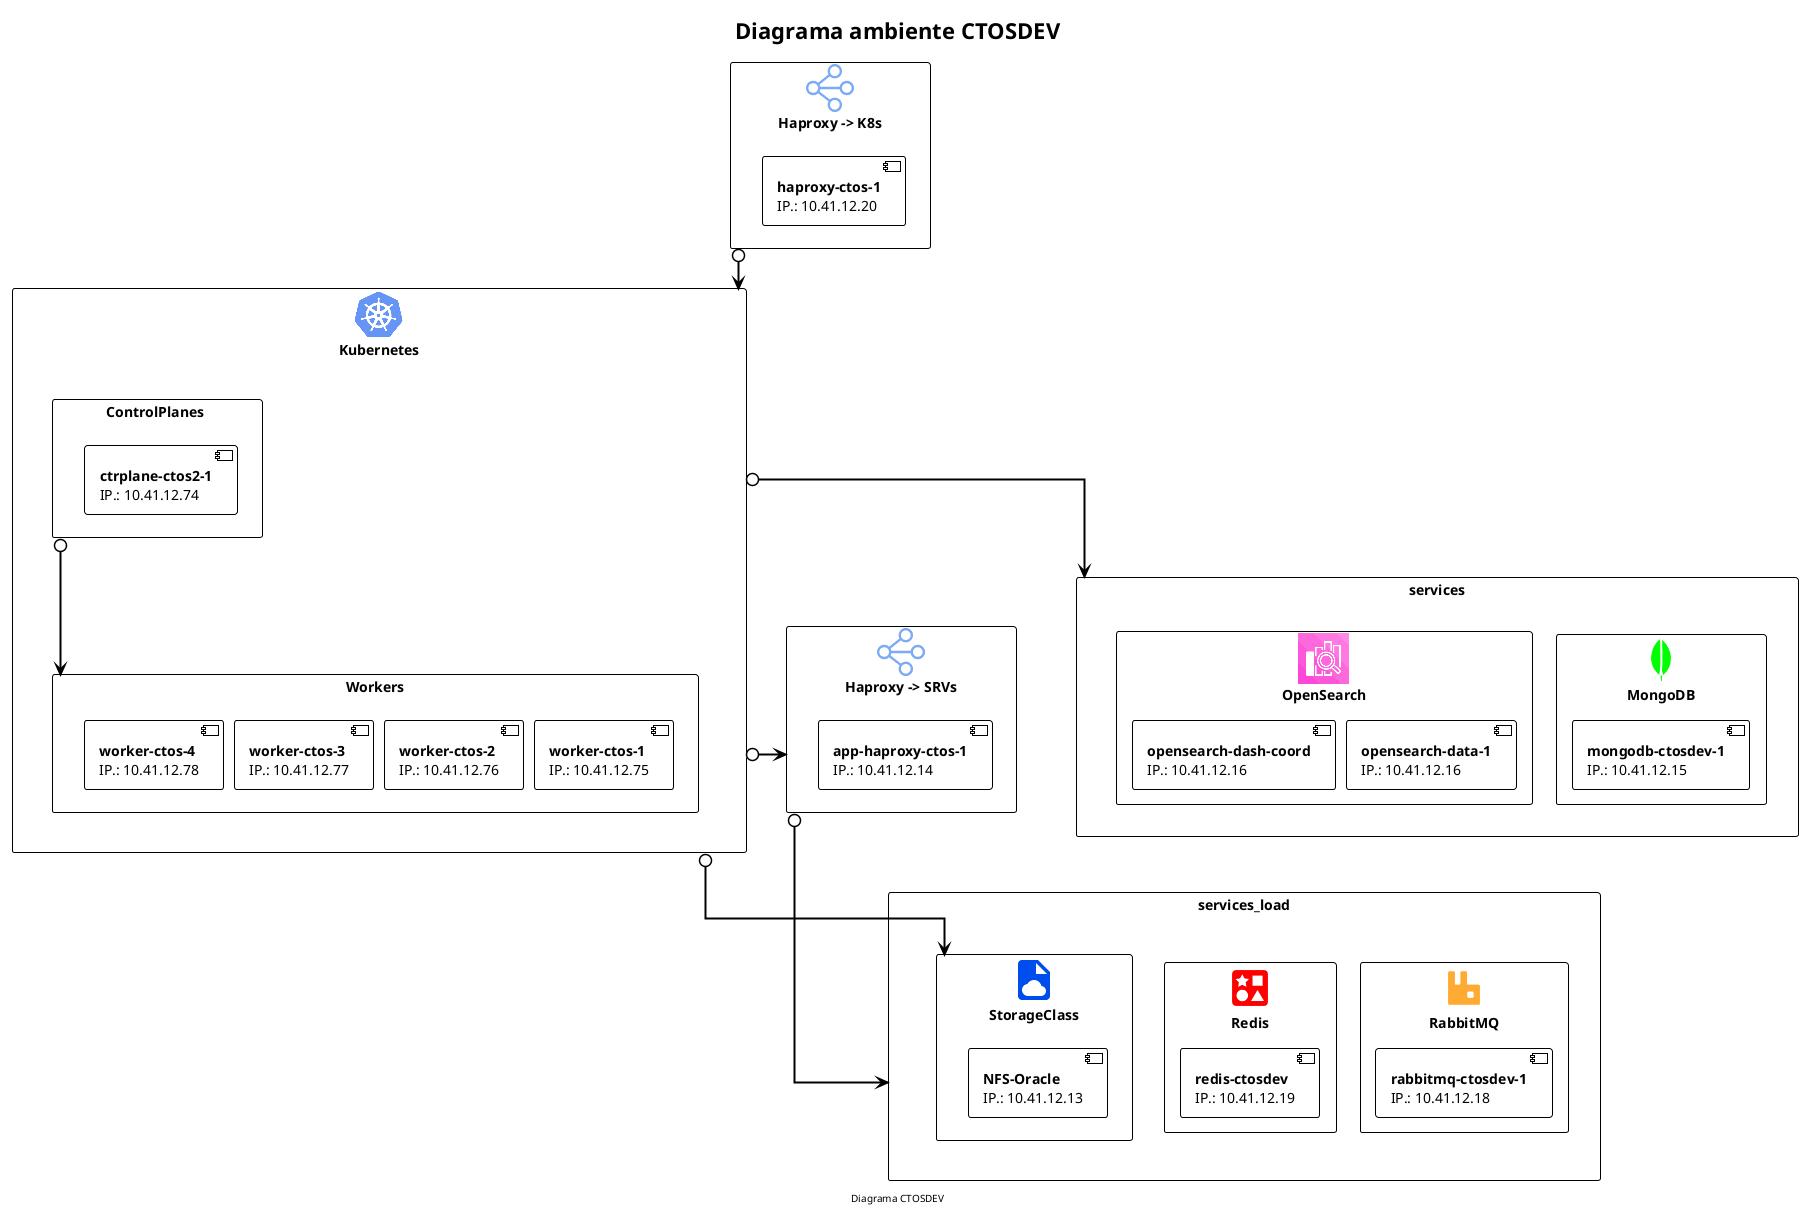 @startuml ctosdev
!theme plain

scale max 2048 width
skinparam Linetype ortho
skinparam nodesep 10
skinparam ranksep 10

skinparam ArrowThickness 2

' skinparam rectangle {
'     RoundCorner 20
'     RectangleBorderThickness 25
' }

'!define SPRITESURL https://raw.githubusercontent.com/plantuml-stdlib/gilbarbara-plantuml-sprites/v1.1/sprites
!include <kubernetes/k8s-sprites-unlabeled-25pct>
!include <logos/kubernetes>
!include <material/file_cloud>
!include <logos/consul>
!include <logos/oracle>
!include <logos/aws-open-search>
!include <cloudinsight/haproxy>
!include <cloudinsight/redis>
!include <cloudinsight/rabbitmq>
!include <cloudinsight/mongodb>
!include <cloudinsight/elasticsearch>
'!includeurl SPRITESURL/consul.puml
!include <office/Servers/application_server>
!include <kubernetes/k8s-sprites-unlabeled-25pct>

title: "**Diagrama ambiente CTOSDEV**"
footer Diagrama CTOSDEV

top to bottom direction

rectangle "<$haproxy,color=#7dabf5>\nHaproxy -> K8s" as haproxy_k8s  {
  component "**haproxy-ctos-1**\nIP.: 10.41.12.20" as haproxy-ctos-1{
  }
}


rectangle "<$kubernetes,color=#004DEE>\nKubernetes" as k8s_cluster {
  rectangle "ControlPlanes " as k8s_controlplane{
      component "**ctrplane-ctos2-1**\nIP.: 10.41.12.74" as ctrplane-ctos2-1 {
   }
  
  }

  rectangle "Workers" as workers {
      component "**worker-ctos-1**\nIP.: 10.41.12.75" as worker-ctos-1{
  }
      component "**worker-ctos-2**\nIP.: 10.41.12.76" as worker-ctos-2{
  }
      component "**worker-ctos-3**\nIP.: 10.41.12.77" as worker-ctos-3{
  }
      component "**worker-ctos-4**\nIP.: 10.41.12.78" as worker-ctos-4{
  }
  
  }
  haproxy_k8s 0-down-> k8s_cluster
  k8s_controlplane 0-down-> workers
}  


rectangle "<$haproxy,color=#7dabf5>\nHaproxy -> SRVs" as haproxy_aux  {
  component "**app-haproxy-ctos-1**\nIP.: 10.41.12.14" as app-haproxy-ctos-1 {
  }
}

rectangle "services_load" as srv_hprx { 
    
  rectangle "<$rabbitmq,color=#FFAA33>\nRabbitMQ" as rabbitmq_cluster {
    
    component "**rabbitmq-ctosdev-1**\nIP.: 10.41.12.18" as rabbitmq-ctosdev-1 {
    }
    
  }
    
  rectangle "<$redis,color=#FF0000>\nRedis" as redis_cluster {
    
    component "**redis-ctosdev**\nIP.: 10.41.12.19" as redis-ctosdev {
    }        
    } 
    
  rectangle "<$ma_file_cloud,color=#004DEE>\nStorageClass" as nfs {
    component "**NFS-Oracle**\nIP.: 10.41.12.13" as nfs-Oracle{
    }
  }


  k8s_cluster 0-down-> haproxy_aux
  k8s_cluster 0-down-> nfs
  haproxy_aux 0-down-> srv_hprx
}

rectangle "services" as srv {
    
  rectangle "<$mongodb,color=#00FF00>\nMongoDB" as mongodb_infra {
    
    component "**mongodb-ctosdev-1**\nIP.: 10.41.12.15" as mongodb-ctosdev-1 {
    } 
    
  }
    
  rectangle "<$aws-open-search,color=#fc03c6>\nOpenSearch" as opensearch_ctosdev {
    
    component "**opensearch-data-1**\nIP.: 10.41.12.16" as opensearch-data-1 {   
    }
    
    component "**opensearch-dash-coord**\nIP.: 10.41.12.16" as opensearch-dash-coord {   
    }
    
  }
  k8s_cluster 0-down-> srv 
}    
